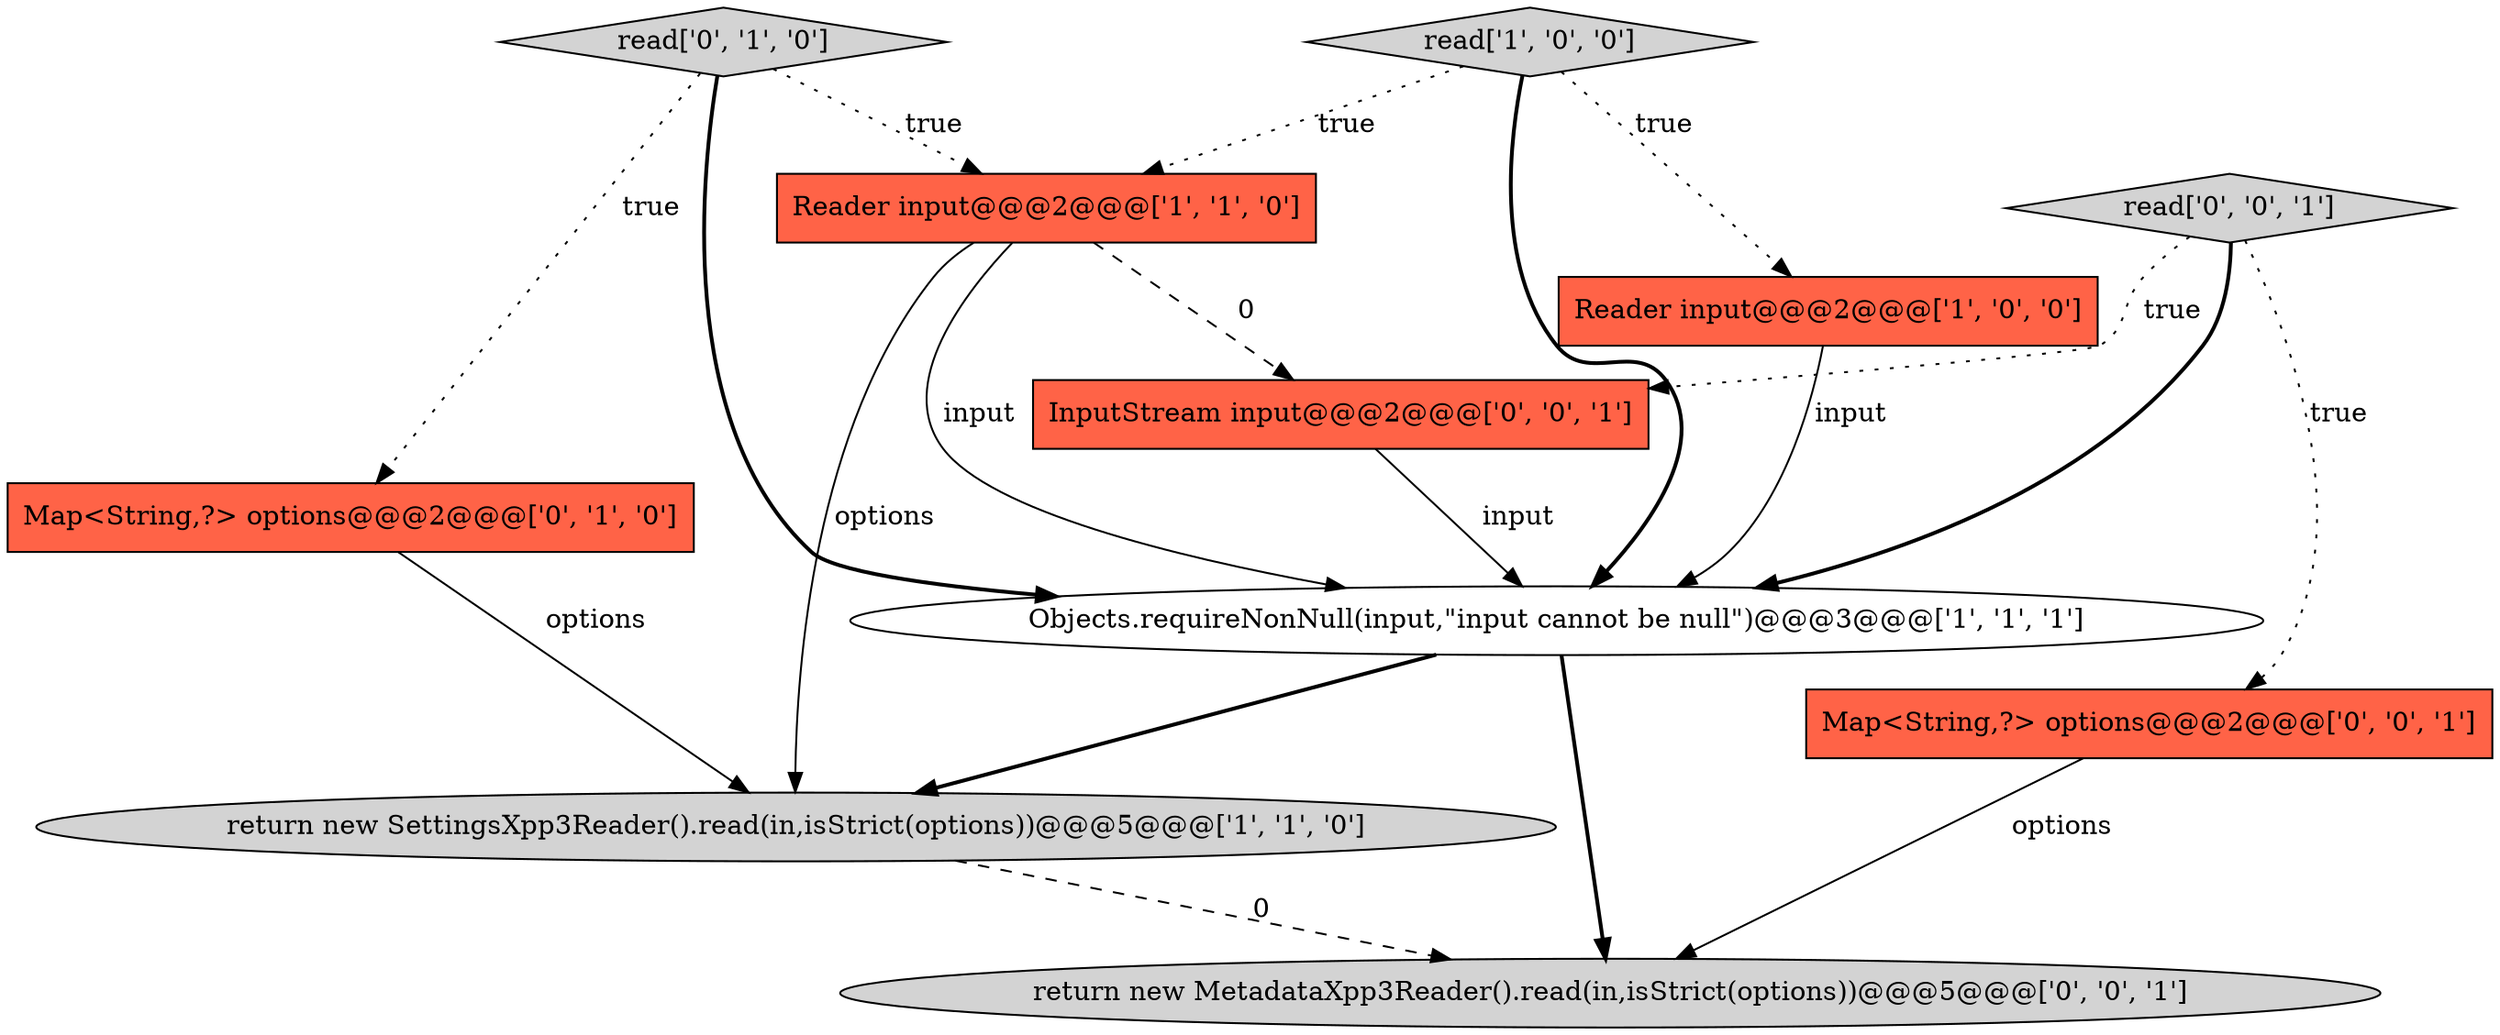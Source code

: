 digraph {
2 [style = filled, label = "return new SettingsXpp3Reader().read(in,isStrict(options))@@@5@@@['1', '1', '0']", fillcolor = lightgray, shape = ellipse image = "AAA0AAABBB1BBB"];
8 [style = filled, label = "InputStream input@@@2@@@['0', '0', '1']", fillcolor = tomato, shape = box image = "AAA0AAABBB3BBB"];
3 [style = filled, label = "Reader input@@@2@@@['1', '1', '0']", fillcolor = tomato, shape = box image = "AAA0AAABBB1BBB"];
0 [style = filled, label = "Reader input@@@2@@@['1', '0', '0']", fillcolor = tomato, shape = box image = "AAA0AAABBB1BBB"];
10 [style = filled, label = "read['0', '0', '1']", fillcolor = lightgray, shape = diamond image = "AAA0AAABBB3BBB"];
4 [style = filled, label = "Objects.requireNonNull(input,\"input cannot be null\")@@@3@@@['1', '1', '1']", fillcolor = white, shape = ellipse image = "AAA0AAABBB1BBB"];
1 [style = filled, label = "read['1', '0', '0']", fillcolor = lightgray, shape = diamond image = "AAA0AAABBB1BBB"];
6 [style = filled, label = "Map<String,?> options@@@2@@@['0', '1', '0']", fillcolor = tomato, shape = box image = "AAA0AAABBB2BBB"];
7 [style = filled, label = "Map<String,?> options@@@2@@@['0', '0', '1']", fillcolor = tomato, shape = box image = "AAA0AAABBB3BBB"];
5 [style = filled, label = "read['0', '1', '0']", fillcolor = lightgray, shape = diamond image = "AAA0AAABBB2BBB"];
9 [style = filled, label = "return new MetadataXpp3Reader().read(in,isStrict(options))@@@5@@@['0', '0', '1']", fillcolor = lightgray, shape = ellipse image = "AAA0AAABBB3BBB"];
4->9 [style = bold, label=""];
5->6 [style = dotted, label="true"];
3->4 [style = solid, label="input"];
10->8 [style = dotted, label="true"];
1->4 [style = bold, label=""];
10->7 [style = dotted, label="true"];
3->8 [style = dashed, label="0"];
0->4 [style = solid, label="input"];
1->0 [style = dotted, label="true"];
4->2 [style = bold, label=""];
5->3 [style = dotted, label="true"];
7->9 [style = solid, label="options"];
2->9 [style = dashed, label="0"];
3->2 [style = solid, label="options"];
8->4 [style = solid, label="input"];
5->4 [style = bold, label=""];
6->2 [style = solid, label="options"];
1->3 [style = dotted, label="true"];
10->4 [style = bold, label=""];
}
